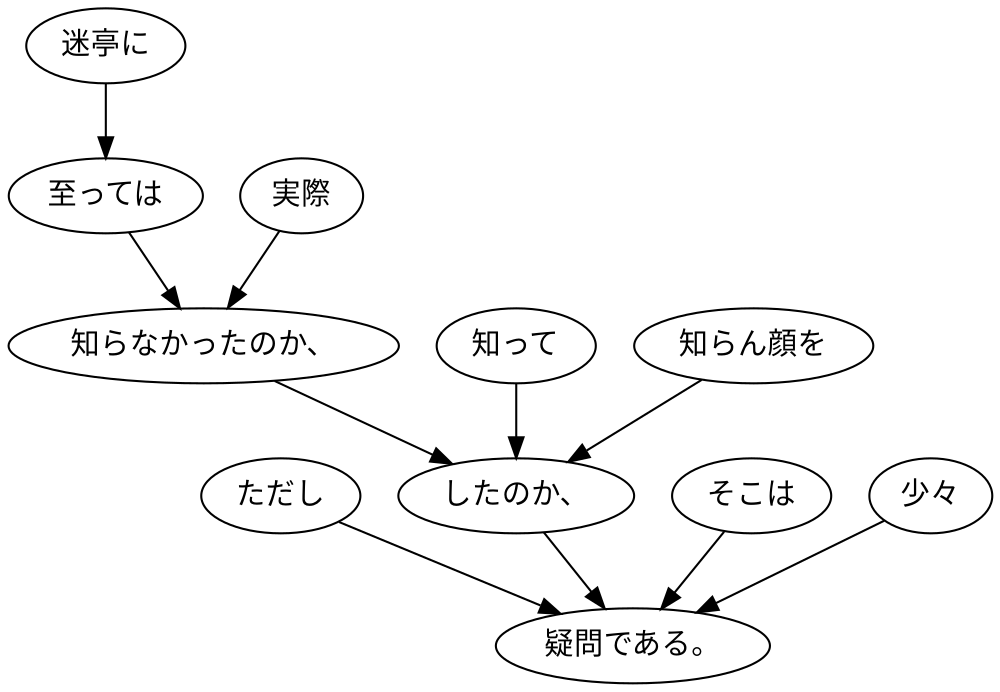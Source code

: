 digraph graph6687 {
	node0 [label="ただし"];
	node1 [label="迷亭に"];
	node2 [label="至っては"];
	node3 [label="実際"];
	node4 [label="知らなかったのか、"];
	node5 [label="知って"];
	node6 [label="知らん顔を"];
	node7 [label="したのか、"];
	node8 [label="そこは"];
	node9 [label="少々"];
	node10 [label="疑問である。"];
	node0 -> node10;
	node1 -> node2;
	node2 -> node4;
	node3 -> node4;
	node4 -> node7;
	node5 -> node7;
	node6 -> node7;
	node7 -> node10;
	node8 -> node10;
	node9 -> node10;
}
